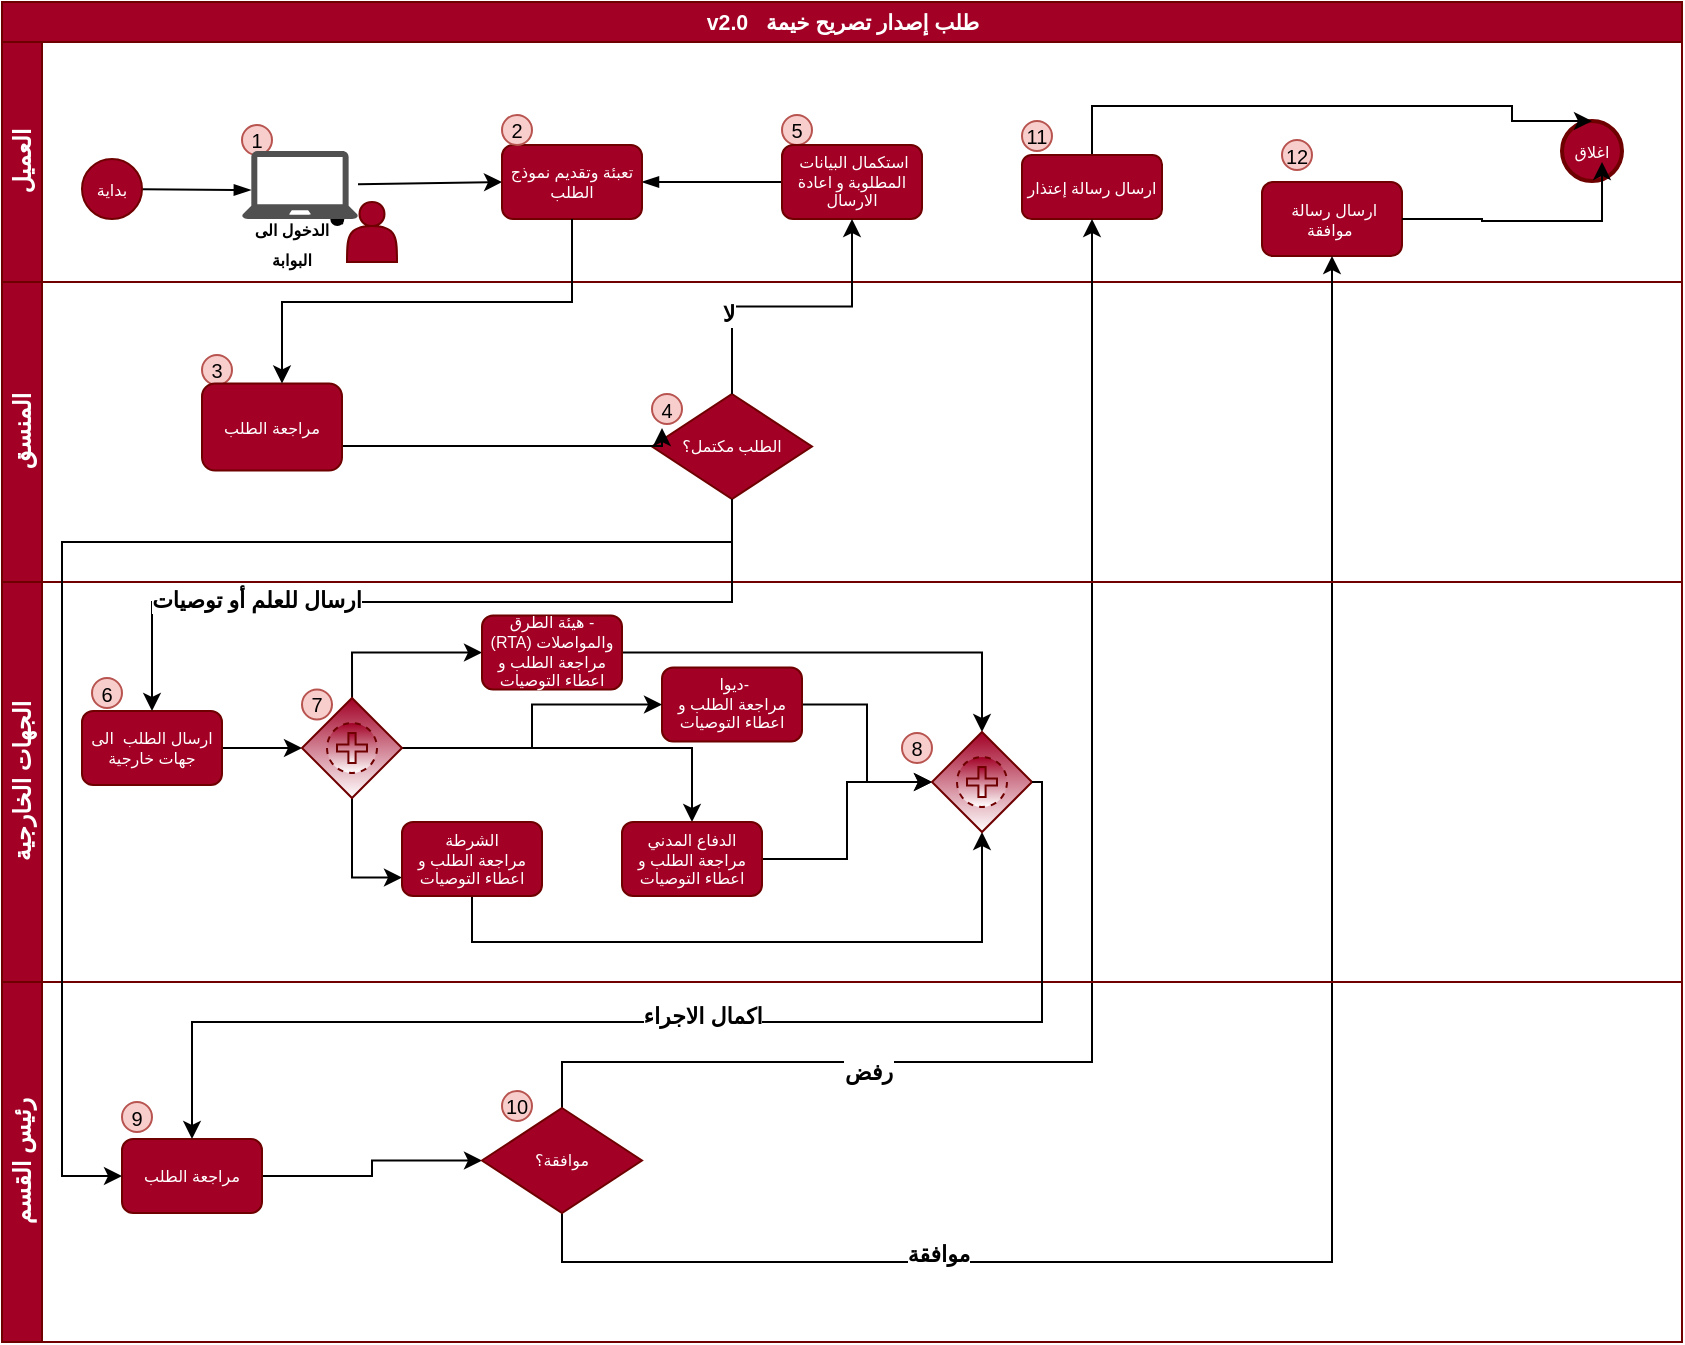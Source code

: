 <mxfile version="13.9.2" type="device"><diagram id="c7488fd3-1785-93aa-aadb-54a6760d102a" name="Page-1"><mxGraphModel dx="1019" dy="456" grid="1" gridSize="10" guides="1" tooltips="1" connect="1" arrows="1" fold="1" page="1" pageScale="1" pageWidth="1654" pageHeight="1169" background="#ffffff" math="0" shadow="0"><root><mxCell id="0"/><mxCell id="1" parent="0"/><mxCell id="2b4e8129b02d487f-1" value="&lt;b&gt;&lt;span lang=&quot;AR-SA&quot; dir=&quot;RTL&quot; style=&quot;font-size: 8.0pt ; line-height: 107% ; font-family: &amp;#34;dubai&amp;#34; , sans-serif&quot;&gt;طلب إصدار تصريح خيمة&amp;nbsp; &amp;nbsp;v2.0&lt;/span&gt;&lt;/b&gt;" style="swimlane;html=1;childLayout=stackLayout;horizontal=1;startSize=20;horizontalStack=0;rounded=0;shadow=0;labelBackgroundColor=none;strokeWidth=1;fontFamily=Verdana;fontSize=8;align=center;fillColor=#a20025;strokeColor=#6F0000;fontColor=#ffffff;" parent="1" vertex="1"><mxGeometry x="170" y="80" width="840" height="670" as="geometry"><mxRectangle x="170" y="80" width="280" height="20" as="alternateBounds"/></mxGeometry></mxCell><mxCell id="2b4e8129b02d487f-2" value="العميل" style="swimlane;html=1;startSize=20;horizontal=0;fillColor=#a20025;strokeColor=#6F0000;fontColor=#ffffff;" parent="2b4e8129b02d487f-1" vertex="1"><mxGeometry y="20" width="840" height="120" as="geometry"/></mxCell><mxCell id="KPhhI4xXO0q0EvICIsSK-14" style="edgeStyle=none;rounded=0;jumpStyle=none;orthogonalLoop=1;jettySize=auto;html=1;entryX=1;entryY=0.5;entryDx=0;entryDy=0;endArrow=blockThin;endFill=1;" parent="2b4e8129b02d487f-2" source="2b4e8129b02d487f-9" target="2b4e8129b02d487f-7" edge="1"><mxGeometry relative="1" as="geometry"/></mxCell><mxCell id="KPhhI4xXO0q0EvICIsSK-11" style="edgeStyle=none;rounded=0;jumpStyle=none;orthogonalLoop=1;jettySize=auto;html=1;entryX=0;entryY=0.5;entryDx=0;entryDy=0;endArrow=classic;endFill=1;" parent="2b4e8129b02d487f-2" source="KPhhI4xXO0q0EvICIsSK-3" target="2b4e8129b02d487f-7" edge="1"><mxGeometry relative="1" as="geometry"/></mxCell><mxCell id="KPhhI4xXO0q0EvICIsSK-13" style="edgeStyle=none;rounded=0;jumpStyle=none;orthogonalLoop=1;jettySize=auto;html=1;entryX=0.076;entryY=0.575;entryDx=0;entryDy=0;entryPerimeter=0;endArrow=blockThin;endFill=1;" parent="2b4e8129b02d487f-2" source="2b4e8129b02d487f-5" target="KPhhI4xXO0q0EvICIsSK-3" edge="1"><mxGeometry relative="1" as="geometry"/></mxCell><mxCell id="KPhhI4xXO0q0EvICIsSK-5" style="rounded=0;orthogonalLoop=1;jettySize=auto;html=1;jumpStyle=none;endArrow=oval;endFill=1;" parent="2b4e8129b02d487f-2" target="KPhhI4xXO0q0EvICIsSK-3" edge="1"><mxGeometry relative="1" as="geometry"><mxPoint x="170.397" y="91" as="sourcePoint"/></mxGeometry></mxCell><mxCell id="2vPmhwO70LCvBUlOEUrR-253" value="&lt;font style=&quot;font-size: 10px&quot;&gt;12&lt;/font&gt;" style="ellipse;whiteSpace=wrap;html=1;aspect=fixed;fillColor=#f8cecc;strokeColor=#b85450;" parent="2b4e8129b02d487f-2" vertex="1"><mxGeometry x="640" y="49" width="15" height="15" as="geometry"/></mxCell><mxCell id="KPhhI4xXO0q0EvICIsSK-12" value="&lt;font style=&quot;font-size: 10px&quot;&gt;5&lt;/font&gt;" style="ellipse;whiteSpace=wrap;html=1;aspect=fixed;fillColor=#f8cecc;strokeColor=#b85450;" parent="2b4e8129b02d487f-2" vertex="1"><mxGeometry x="390" y="36.5" width="15" height="15" as="geometry"/></mxCell><mxCell id="2b4e8129b02d487f-11" value="اغلاق" style="ellipse;whiteSpace=wrap;html=1;rounded=0;shadow=0;labelBackgroundColor=none;strokeWidth=2;fontFamily=Verdana;fontSize=8;align=center;fillColor=#a20025;strokeColor=#6F0000;fontColor=#ffffff;" parent="2b4e8129b02d487f-2" vertex="1"><mxGeometry x="780" y="39.5" width="30" height="30" as="geometry"/></mxCell><mxCell id="2b4e8129b02d487f-9" value="استكمال البيانات&amp;nbsp; المطلوبة و اعادة الارسال" style="rounded=1;whiteSpace=wrap;html=1;shadow=0;labelBackgroundColor=none;strokeWidth=1;fontFamily=Verdana;fontSize=8;align=center;fillColor=#a20025;strokeColor=#6F0000;fontColor=#ffffff;" parent="2b4e8129b02d487f-2" vertex="1"><mxGeometry x="390" y="51.5" width="70" height="37" as="geometry"/></mxCell><mxCell id="2vPmhwO70LCvBUlOEUrR-237" value="&lt;font face=&quot;dubai, sans-serif&quot;&gt;&amp;nbsp;ارسال رسالة موافقة&amp;nbsp;&lt;/font&gt;" style="rounded=1;whiteSpace=wrap;html=1;shadow=0;labelBackgroundColor=none;strokeWidth=1;fontFamily=Verdana;fontSize=8;align=center;fillColor=#a20025;strokeColor=#6F0000;fontColor=#ffffff;" parent="2b4e8129b02d487f-2" vertex="1"><mxGeometry x="630" y="70" width="70" height="37" as="geometry"/></mxCell><mxCell id="2b4e8129b02d487f-5" value="بداية" style="ellipse;whiteSpace=wrap;html=1;rounded=0;shadow=0;labelBackgroundColor=none;strokeWidth=1;fontFamily=Verdana;fontSize=8;align=center;fillColor=#a20025;strokeColor=#6F0000;fontColor=#ffffff;" parent="2b4e8129b02d487f-2" vertex="1"><mxGeometry x="40" y="58.5" width="30" height="30" as="geometry"/></mxCell><mxCell id="KPhhI4xXO0q0EvICIsSK-7" value="&lt;font style=&quot;font-size: 10px&quot;&gt;1&lt;/font&gt;" style="ellipse;whiteSpace=wrap;html=1;aspect=fixed;fillColor=#f8cecc;strokeColor=#b85450;" parent="2b4e8129b02d487f-2" vertex="1"><mxGeometry x="120" y="41.5" width="15" height="15" as="geometry"/></mxCell><mxCell id="KPhhI4xXO0q0EvICIsSK-3" value="" style="pointerEvents=1;shadow=0;dashed=0;html=1;strokeColor=none;fillColor=#505050;labelPosition=center;verticalLabelPosition=bottom;verticalAlign=top;outlineConnect=0;align=center;shape=mxgraph.office.devices.laptop;" parent="2b4e8129b02d487f-2" vertex="1"><mxGeometry x="120" y="54.5" width="58" height="34" as="geometry"/></mxCell><mxCell id="2b4e8129b02d487f-7" value="&lt;font face=&quot;dubai, sans-serif&quot;&gt;تعبئة وتقديم نموذج الطلب&lt;/font&gt;" style="rounded=1;whiteSpace=wrap;html=1;shadow=0;labelBackgroundColor=none;strokeWidth=1;fontFamily=Verdana;fontSize=8;align=center;fillColor=#a20025;strokeColor=#6F0000;fontColor=#ffffff;" parent="2b4e8129b02d487f-2" vertex="1"><mxGeometry x="250" y="51.5" width="70" height="37" as="geometry"/></mxCell><mxCell id="KPhhI4xXO0q0EvICIsSK-10" value="&lt;font style=&quot;font-size: 10px&quot;&gt;2&lt;/font&gt;" style="ellipse;whiteSpace=wrap;html=1;aspect=fixed;fillColor=#f8cecc;strokeColor=#b85450;" parent="2b4e8129b02d487f-2" vertex="1"><mxGeometry x="250" y="36.5" width="15" height="15" as="geometry"/></mxCell><mxCell id="2vPmhwO70LCvBUlOEUrR-254" value="&lt;font style=&quot;font-size: 10px&quot;&gt;11&lt;/font&gt;" style="ellipse;whiteSpace=wrap;html=1;aspect=fixed;fillColor=#f8cecc;strokeColor=#b85450;" parent="2b4e8129b02d487f-2" vertex="1"><mxGeometry x="510" y="39.5" width="15" height="15" as="geometry"/></mxCell><mxCell id="9qjWYKIaZQUtVUHGMUiL-28" style="edgeStyle=orthogonalEdgeStyle;rounded=0;orthogonalLoop=1;jettySize=auto;html=1;entryX=0.5;entryY=0;entryDx=0;entryDy=0;" parent="2b4e8129b02d487f-2" source="2vPmhwO70LCvBUlOEUrR-251" target="2b4e8129b02d487f-11" edge="1"><mxGeometry relative="1" as="geometry"><Array as="points"><mxPoint x="545" y="32"/><mxPoint x="755" y="32"/></Array></mxGeometry></mxCell><mxCell id="2vPmhwO70LCvBUlOEUrR-251" value="ارسال رسالة إعتذار" style="whiteSpace=wrap;html=1;rounded=1;shadow=0;fontFamily=Verdana;fontSize=8;fontColor=#ffffff;strokeColor=#6F0000;strokeWidth=1;fillColor=#a20025;" parent="2b4e8129b02d487f-2" vertex="1"><mxGeometry x="510" y="56.5" width="70" height="32" as="geometry"/></mxCell><mxCell id="2vPmhwO70LCvBUlOEUrR-1" value="" style="shape=actor;whiteSpace=wrap;html=1;fillColor=#a20025;strokeColor=#6F0000;fontColor=#ffffff;" parent="2b4e8129b02d487f-2" vertex="1"><mxGeometry x="172.5" y="80" width="25" height="30" as="geometry"/></mxCell><mxCell id="KPhhI4xXO0q0EvICIsSK-6" value="&lt;font style=&quot;font-size: 8px&quot;&gt;&lt;b&gt;الدخول الى البوابة&lt;/b&gt;&lt;/font&gt;" style="text;html=1;strokeColor=none;fillColor=none;align=center;verticalAlign=middle;whiteSpace=wrap;rounded=0;" parent="2b4e8129b02d487f-2" vertex="1"><mxGeometry x="120" y="90" width="50" height="20" as="geometry"/></mxCell><mxCell id="8XhYEJkAms552FnBf3nX-2" style="edgeStyle=orthogonalEdgeStyle;rounded=0;orthogonalLoop=1;jettySize=auto;html=1;entryX=0.667;entryY=0.683;entryDx=0;entryDy=0;entryPerimeter=0;" parent="2b4e8129b02d487f-2" source="2vPmhwO70LCvBUlOEUrR-237" target="2b4e8129b02d487f-11" edge="1"><mxGeometry relative="1" as="geometry"><mxPoint x="870" y="188.483" as="sourcePoint"/><mxPoint x="740" y="88.5" as="targetPoint"/></mxGeometry></mxCell><mxCell id="2b4e8129b02d487f-3" value="المنسق" style="swimlane;html=1;startSize=20;horizontal=0;fillColor=#a20025;strokeColor=#6F0000;fontColor=#ffffff;" parent="2b4e8129b02d487f-1" vertex="1"><mxGeometry y="140" width="840" height="150" as="geometry"><mxRectangle y="140" width="760" height="20" as="alternateBounds"/></mxGeometry></mxCell><mxCell id="2vPmhwO70LCvBUlOEUrR-104" value="&lt;font style=&quot;font-size: 10px&quot;&gt;4&lt;/font&gt;" style="ellipse;whiteSpace=wrap;html=1;aspect=fixed;fillColor=#f8cecc;strokeColor=#b85450;" parent="2b4e8129b02d487f-3" vertex="1"><mxGeometry x="325" y="56" width="15" height="15" as="geometry"/></mxCell><mxCell id="KPhhI4xXO0q0EvICIsSK-17" value="&lt;font style=&quot;font-size: 10px&quot;&gt;3&lt;/font&gt;" style="ellipse;whiteSpace=wrap;html=1;aspect=fixed;fillColor=#f8cecc;strokeColor=#b85450;" parent="2b4e8129b02d487f-3" vertex="1"><mxGeometry x="100" y="36.5" width="15" height="15" as="geometry"/></mxCell><mxCell id="2vPmhwO70LCvBUlOEUrR-84" value="الطلب مكتمل؟" style="strokeWidth=1;html=1;shape=mxgraph.flowchart.decision;whiteSpace=wrap;rounded=1;shadow=0;labelBackgroundColor=none;fontFamily=Verdana;fontSize=8;align=center;fillColor=#a20025;strokeColor=#6F0000;fontColor=#ffffff;" parent="2b4e8129b02d487f-3" vertex="1"><mxGeometry x="325" y="56" width="80" height="52.5" as="geometry"/></mxCell><mxCell id="NlYpHI1q_w7bWbI7-Xtg-11" style="edgeStyle=orthogonalEdgeStyle;rounded=0;orthogonalLoop=1;jettySize=auto;html=1;" parent="2b4e8129b02d487f-3" source="2b4e8129b02d487f-12" edge="1"><mxGeometry relative="1" as="geometry"><mxPoint x="330" y="73" as="targetPoint"/><Array as="points"><mxPoint x="230" y="82"/><mxPoint x="230" y="82"/></Array></mxGeometry></mxCell><mxCell id="2b4e8129b02d487f-12" value="&lt;font face=&quot;dubai, sans-serif&quot;&gt;مراجعة الطلب&lt;/font&gt;" style="rounded=1;whiteSpace=wrap;html=1;shadow=0;labelBackgroundColor=none;strokeWidth=1;fontFamily=Verdana;fontSize=8;align=center;fillColor=#a20025;strokeColor=#6F0000;fontColor=#ffffff;" parent="2b4e8129b02d487f-3" vertex="1"><mxGeometry x="100" y="50.75" width="70" height="43.5" as="geometry"/></mxCell><mxCell id="9qjWYKIaZQUtVUHGMUiL-2" style="edgeStyle=orthogonalEdgeStyle;rounded=0;orthogonalLoop=1;jettySize=auto;html=1;entryX=0.5;entryY=1;entryDx=0;entryDy=0;" parent="2b4e8129b02d487f-1" source="2vPmhwO70LCvBUlOEUrR-84" target="2b4e8129b02d487f-9" edge="1"><mxGeometry relative="1" as="geometry"/></mxCell><mxCell id="9qjWYKIaZQUtVUHGMUiL-3" value="&lt;b&gt;لا&lt;/b&gt;" style="edgeLabel;html=1;align=center;verticalAlign=middle;resizable=0;points=[];" parent="9qjWYKIaZQUtVUHGMUiL-2" vertex="1" connectable="0"><mxGeometry x="-0.454" y="2" relative="1" as="geometry"><mxPoint as="offset"/></mxGeometry></mxCell><mxCell id="NlYpHI1q_w7bWbI7-Xtg-8" style="edgeStyle=orthogonalEdgeStyle;rounded=0;orthogonalLoop=1;jettySize=auto;html=1;" parent="2b4e8129b02d487f-1" source="2b4e8129b02d487f-7" target="2b4e8129b02d487f-12" edge="1"><mxGeometry relative="1" as="geometry"><Array as="points"><mxPoint x="285" y="150"/><mxPoint x="140" y="150"/></Array><mxPoint x="140" y="167.5" as="targetPoint"/></mxGeometry></mxCell><mxCell id="5E4f_Oo4Lrb7uaA3FLPY-1" style="edgeStyle=orthogonalEdgeStyle;rounded=0;orthogonalLoop=1;jettySize=auto;html=1;entryX=0.5;entryY=1;entryDx=0;entryDy=0;" parent="2b4e8129b02d487f-1" source="Q4lTZ7tScbixVf-MBjZn-10" target="2vPmhwO70LCvBUlOEUrR-251" edge="1"><mxGeometry relative="1" as="geometry"><Array as="points"><mxPoint x="280" y="530"/><mxPoint x="545" y="530"/></Array></mxGeometry></mxCell><mxCell id="5E4f_Oo4Lrb7uaA3FLPY-3" value="&lt;b&gt;رفض&lt;/b&gt;" style="edgeLabel;html=1;align=center;verticalAlign=middle;resizable=0;points=[];" parent="5E4f_Oo4Lrb7uaA3FLPY-1" vertex="1" connectable="0"><mxGeometry x="-0.505" y="-5" relative="1" as="geometry"><mxPoint as="offset"/></mxGeometry></mxCell><mxCell id="5E4f_Oo4Lrb7uaA3FLPY-2" style="edgeStyle=orthogonalEdgeStyle;rounded=0;orthogonalLoop=1;jettySize=auto;html=1;exitX=0.463;exitY=0.872;exitDx=0;exitDy=0;exitPerimeter=0;" parent="2b4e8129b02d487f-1" source="Q4lTZ7tScbixVf-MBjZn-10" target="2vPmhwO70LCvBUlOEUrR-237" edge="1"><mxGeometry relative="1" as="geometry"><Array as="points"><mxPoint x="277" y="589"/><mxPoint x="280" y="589"/><mxPoint x="280" y="630"/><mxPoint x="665" y="630"/></Array></mxGeometry></mxCell><mxCell id="5E4f_Oo4Lrb7uaA3FLPY-4" value="&lt;b&gt;موافقة&lt;/b&gt;" style="edgeLabel;html=1;align=center;verticalAlign=middle;resizable=0;points=[];" parent="5E4f_Oo4Lrb7uaA3FLPY-2" vertex="1" connectable="0"><mxGeometry x="-0.486" y="4" relative="1" as="geometry"><mxPoint as="offset"/></mxGeometry></mxCell><mxCell id="2vPmhwO70LCvBUlOEUrR-54" value="الجهات الخارجية" style="swimlane;html=1;startSize=20;horizontal=0;fillColor=#a20025;strokeColor=#6F0000;fontColor=#ffffff;" parent="2b4e8129b02d487f-1" vertex="1"><mxGeometry y="290" width="840" height="200" as="geometry"/></mxCell><mxCell id="2vPmhwO70LCvBUlOEUrR-58" value="&lt;font style=&quot;font-size: 10px&quot;&gt;6&lt;/font&gt;" style="ellipse;whiteSpace=wrap;html=1;aspect=fixed;fillColor=#f8cecc;strokeColor=#b85450;" parent="2vPmhwO70LCvBUlOEUrR-54" vertex="1"><mxGeometry x="45" y="48" width="15" height="15" as="geometry"/></mxCell><mxCell id="2vPmhwO70LCvBUlOEUrR-109" style="edgeStyle=orthogonalEdgeStyle;rounded=0;orthogonalLoop=1;jettySize=auto;html=1;fontSize=8;" parent="2vPmhwO70LCvBUlOEUrR-54" source="2vPmhwO70LCvBUlOEUrR-59" target="DfP7AWgUJt8DFlamqgdr-3" edge="1"><mxGeometry relative="1" as="geometry"><mxPoint x="240" y="60.069" as="targetPoint"/></mxGeometry></mxCell><mxCell id="2vPmhwO70LCvBUlOEUrR-112" value="&lt;font style=&quot;font-size: 10px&quot;&gt;7&lt;/font&gt;" style="ellipse;whiteSpace=wrap;html=1;aspect=fixed;fillColor=#f8cecc;strokeColor=#b85450;" parent="2vPmhwO70LCvBUlOEUrR-54" vertex="1"><mxGeometry x="150" y="53.75" width="15" height="15" as="geometry"/></mxCell><mxCell id="2vPmhwO70LCvBUlOEUrR-59" value="&lt;span lang=&quot;AR-SA&quot; dir=&quot;RTL&quot; style=&quot;line-height: 107% ; font-family: &amp;#34;dubai&amp;#34; , sans-serif&quot;&gt;&lt;font style=&quot;font-size: 8px&quot;&gt;ارسال الطلب&amp;nbsp; الى جهات خارجية&lt;/font&gt;&lt;/span&gt;" style="rounded=1;whiteSpace=wrap;html=1;shadow=0;labelBackgroundColor=none;strokeWidth=1;fontFamily=Verdana;fontSize=8;align=center;fillColor=#a20025;strokeColor=#6F0000;fontColor=#ffffff;" parent="2vPmhwO70LCvBUlOEUrR-54" vertex="1"><mxGeometry x="40" y="64.5" width="70" height="37" as="geometry"/></mxCell><mxCell id="QKXiEo99n_IPJyR8f-AS-10" style="edgeStyle=orthogonalEdgeStyle;rounded=0;orthogonalLoop=1;jettySize=auto;html=1;entryX=0;entryY=0.75;entryDx=0;entryDy=0;" parent="2vPmhwO70LCvBUlOEUrR-54" source="DfP7AWgUJt8DFlamqgdr-3" target="QKXiEo99n_IPJyR8f-AS-6" edge="1"><mxGeometry relative="1" as="geometry"><mxPoint x="175.034" y="112.216" as="sourcePoint"/></mxGeometry></mxCell><mxCell id="QKXiEo99n_IPJyR8f-AS-13" style="edgeStyle=orthogonalEdgeStyle;rounded=0;orthogonalLoop=1;jettySize=auto;html=1;" parent="2vPmhwO70LCvBUlOEUrR-54" source="DfP7AWgUJt8DFlamqgdr-3" target="QKXiEo99n_IPJyR8f-AS-12" edge="1"><mxGeometry relative="1" as="geometry"><mxPoint x="199.94" y="87.31" as="sourcePoint"/></mxGeometry></mxCell><mxCell id="QKXiEo99n_IPJyR8f-AS-14" style="edgeStyle=orthogonalEdgeStyle;rounded=0;orthogonalLoop=1;jettySize=auto;html=1;entryX=0;entryY=0.5;entryDx=0;entryDy=0;" parent="2vPmhwO70LCvBUlOEUrR-54" target="QKXiEo99n_IPJyR8f-AS-2" edge="1"><mxGeometry relative="1" as="geometry"><Array as="points"><mxPoint x="175" y="35"/></Array><mxPoint x="175.034" y="62.284" as="sourcePoint"/></mxGeometry></mxCell><mxCell id="QKXiEo99n_IPJyR8f-AS-18" style="edgeStyle=orthogonalEdgeStyle;rounded=0;orthogonalLoop=1;jettySize=auto;html=1;" parent="2vPmhwO70LCvBUlOEUrR-54" source="QKXiEo99n_IPJyR8f-AS-2" target="DfP7AWgUJt8DFlamqgdr-5" edge="1"><mxGeometry relative="1" as="geometry"><mxPoint x="475.0" y="79.75" as="targetPoint"/></mxGeometry></mxCell><mxCell id="QKXiEo99n_IPJyR8f-AS-2" value="&lt;span lang=&quot;AR-SA&quot; dir=&quot;RTL&quot; style=&quot;line-height: 107%&quot;&gt;&lt;font&gt;&lt;font face=&quot;dubai, sans-serif&quot;&gt;-&lt;span&gt;&#9;&lt;/span&gt;هيئة الطرق والمواصلات (RTA)&lt;/font&gt;&lt;br&gt;&lt;font face=&quot;dubai, sans-serif&quot;&gt;مراجعة الطلب و اعطاء التوصيات&lt;/font&gt;&lt;/font&gt;&lt;/span&gt;" style="rounded=1;whiteSpace=wrap;html=1;shadow=0;labelBackgroundColor=none;strokeWidth=1;fontFamily=Verdana;fontSize=8;align=center;fillColor=#a20025;strokeColor=#6F0000;fontColor=#ffffff;" parent="2vPmhwO70LCvBUlOEUrR-54" vertex="1"><mxGeometry x="240" y="16.75" width="70" height="37" as="geometry"/></mxCell><mxCell id="QKXiEo99n_IPJyR8f-AS-17" style="edgeStyle=orthogonalEdgeStyle;rounded=0;orthogonalLoop=1;jettySize=auto;html=1;" parent="2vPmhwO70LCvBUlOEUrR-54" source="QKXiEo99n_IPJyR8f-AS-7" target="DfP7AWgUJt8DFlamqgdr-5" edge="1"><mxGeometry relative="1" as="geometry"><mxPoint x="450" y="104.75" as="targetPoint"/></mxGeometry></mxCell><mxCell id="QKXiEo99n_IPJyR8f-AS-7" value="&lt;span lang=&quot;AR-SA&quot; dir=&quot;RTL&quot; style=&quot;line-height: 107%&quot;&gt;&lt;font&gt;&lt;font face=&quot;dubai, sans-serif&quot;&gt;-ديوا&amp;nbsp;&lt;/font&gt;&lt;br&gt;&lt;font face=&quot;dubai, sans-serif&quot;&gt;مراجعة الطلب و اعطاء التوصيات&lt;/font&gt;&lt;/font&gt;&lt;/span&gt;" style="rounded=1;whiteSpace=wrap;html=1;shadow=0;labelBackgroundColor=none;strokeWidth=1;fontFamily=Verdana;fontSize=8;align=center;fillColor=#a20025;strokeColor=#6F0000;fontColor=#ffffff;" parent="2vPmhwO70LCvBUlOEUrR-54" vertex="1"><mxGeometry x="330" y="42.75" width="70" height="37" as="geometry"/></mxCell><mxCell id="QKXiEo99n_IPJyR8f-AS-15" style="edgeStyle=orthogonalEdgeStyle;rounded=0;orthogonalLoop=1;jettySize=auto;html=1;" parent="2vPmhwO70LCvBUlOEUrR-54" source="QKXiEo99n_IPJyR8f-AS-6" target="DfP7AWgUJt8DFlamqgdr-5" edge="1"><mxGeometry relative="1" as="geometry"><Array as="points"><mxPoint x="235" y="180"/><mxPoint x="490" y="180"/></Array><mxPoint x="475.0" y="129.75" as="targetPoint"/></mxGeometry></mxCell><mxCell id="QKXiEo99n_IPJyR8f-AS-6" value="&lt;span lang=&quot;AR-SA&quot; dir=&quot;RTL&quot; style=&quot;line-height: 107%&quot;&gt;&lt;font&gt;&lt;font face=&quot;dubai, sans-serif&quot;&gt;الشرطة&lt;/font&gt;&lt;br&gt;&lt;font face=&quot;dubai, sans-serif&quot;&gt;مراجعة الطلب و اعطاء التوصيات&lt;/font&gt;&lt;/font&gt;&lt;/span&gt;" style="rounded=1;whiteSpace=wrap;html=1;shadow=0;labelBackgroundColor=none;strokeWidth=1;fontFamily=Verdana;fontSize=8;align=center;fillColor=#a20025;strokeColor=#6F0000;fontColor=#ffffff;" parent="2vPmhwO70LCvBUlOEUrR-54" vertex="1"><mxGeometry x="200" y="120.0" width="70" height="37" as="geometry"/></mxCell><mxCell id="QKXiEo99n_IPJyR8f-AS-16" style="edgeStyle=orthogonalEdgeStyle;rounded=0;orthogonalLoop=1;jettySize=auto;html=1;entryX=0;entryY=0.5;entryDx=0;entryDy=0;" parent="2vPmhwO70LCvBUlOEUrR-54" source="QKXiEo99n_IPJyR8f-AS-12" target="DfP7AWgUJt8DFlamqgdr-5" edge="1"><mxGeometry relative="1" as="geometry"><mxPoint x="450.06" y="104.81" as="targetPoint"/></mxGeometry></mxCell><mxCell id="QKXiEo99n_IPJyR8f-AS-12" value="&lt;span lang=&quot;AR-SA&quot; dir=&quot;RTL&quot; style=&quot;line-height: 107%&quot;&gt;&lt;font&gt;&lt;font face=&quot;dubai, sans-serif&quot;&gt;الدفاع المدني&lt;/font&gt;&lt;br&gt;&lt;font face=&quot;dubai, sans-serif&quot;&gt;مراجعة الطلب و اعطاء التوصيات&lt;/font&gt;&lt;/font&gt;&lt;/span&gt;" style="rounded=1;whiteSpace=wrap;html=1;shadow=0;labelBackgroundColor=none;strokeWidth=1;fontFamily=Verdana;fontSize=8;align=center;fillColor=#a20025;strokeColor=#6F0000;fontColor=#ffffff;" parent="2vPmhwO70LCvBUlOEUrR-54" vertex="1"><mxGeometry x="310" y="120.0" width="70" height="37" as="geometry"/></mxCell><mxCell id="QKXiEo99n_IPJyR8f-AS-23" value="&lt;font style=&quot;font-size: 10px&quot;&gt;8&lt;/font&gt;" style="ellipse;whiteSpace=wrap;html=1;aspect=fixed;fillColor=#f8cecc;strokeColor=#b85450;" parent="2vPmhwO70LCvBUlOEUrR-54" vertex="1"><mxGeometry x="450" y="75.5" width="15" height="15" as="geometry"/></mxCell><mxCell id="DfP7AWgUJt8DFlamqgdr-4" style="edgeStyle=orthogonalEdgeStyle;rounded=0;orthogonalLoop=1;jettySize=auto;html=1;" parent="2vPmhwO70LCvBUlOEUrR-54" source="DfP7AWgUJt8DFlamqgdr-3" target="QKXiEo99n_IPJyR8f-AS-7" edge="1"><mxGeometry relative="1" as="geometry"/></mxCell><mxCell id="DfP7AWgUJt8DFlamqgdr-3" value="" style="shape=mxgraph.bpmn.shape;html=1;verticalLabelPosition=bottom;labelBackgroundColor=#ffffff;verticalAlign=top;align=center;perimeter=rhombusPerimeter;background=gateway;outlineConnect=0;outline=eventNonint;symbol=parallelMultiple;fillColor=#a20025;strokeColor=#6F0000;fontColor=#ffffff;gradientColor=#ffffff;" parent="2vPmhwO70LCvBUlOEUrR-54" vertex="1"><mxGeometry x="150" y="58" width="50" height="50" as="geometry"/></mxCell><mxCell id="DfP7AWgUJt8DFlamqgdr-5" value="" style="shape=mxgraph.bpmn.shape;html=1;verticalLabelPosition=bottom;labelBackgroundColor=#ffffff;verticalAlign=top;align=center;perimeter=rhombusPerimeter;background=gateway;outlineConnect=0;outline=eventNonint;symbol=parallelMultiple;fillColor=#a20025;strokeColor=#6F0000;fontColor=#ffffff;gradientColor=#ffffff;" parent="2vPmhwO70LCvBUlOEUrR-54" vertex="1"><mxGeometry x="465" y="75" width="50" height="50" as="geometry"/></mxCell><mxCell id="Q4lTZ7tScbixVf-MBjZn-1" value="رئيس القسم" style="swimlane;html=1;startSize=20;horizontal=0;fillColor=#a20025;strokeColor=#6F0000;fontColor=#ffffff;" parent="2b4e8129b02d487f-1" vertex="1"><mxGeometry y="490" width="840" height="180" as="geometry"/></mxCell><mxCell id="Q4lTZ7tScbixVf-MBjZn-3" value="&lt;font style=&quot;font-size: 10px&quot;&gt;9&lt;/font&gt;" style="ellipse;whiteSpace=wrap;html=1;aspect=fixed;fillColor=#f8cecc;strokeColor=#b85450;" parent="Q4lTZ7tScbixVf-MBjZn-1" vertex="1"><mxGeometry x="60" y="60" width="15" height="15" as="geometry"/></mxCell><mxCell id="Q4lTZ7tScbixVf-MBjZn-4" value="&lt;font style=&quot;font-size: 10px&quot;&gt;10&lt;/font&gt;" style="ellipse;whiteSpace=wrap;html=1;aspect=fixed;fillColor=#f8cecc;strokeColor=#b85450;" parent="Q4lTZ7tScbixVf-MBjZn-1" vertex="1"><mxGeometry x="250" y="54.5" width="15" height="15" as="geometry"/></mxCell><mxCell id="QKXiEo99n_IPJyR8f-AS-22" style="edgeStyle=orthogonalEdgeStyle;rounded=0;orthogonalLoop=1;jettySize=auto;html=1;" parent="Q4lTZ7tScbixVf-MBjZn-1" source="Q4lTZ7tScbixVf-MBjZn-7" target="Q4lTZ7tScbixVf-MBjZn-10" edge="1"><mxGeometry relative="1" as="geometry"/></mxCell><mxCell id="Q4lTZ7tScbixVf-MBjZn-7" value="&lt;span lang=&quot;AR-SA&quot; dir=&quot;RTL&quot; style=&quot;line-height: 107% ; font-family: &amp;#34;dubai&amp;#34; , sans-serif&quot;&gt;&lt;font style=&quot;font-size: 8px&quot;&gt;مراجعة الطلب&lt;/font&gt;&lt;/span&gt;" style="rounded=1;whiteSpace=wrap;html=1;shadow=0;labelBackgroundColor=none;strokeWidth=1;fontFamily=Verdana;fontSize=8;align=center;fillColor=#a20025;strokeColor=#6F0000;fontColor=#ffffff;" parent="Q4lTZ7tScbixVf-MBjZn-1" vertex="1"><mxGeometry x="60" y="78.5" width="70" height="37" as="geometry"/></mxCell><mxCell id="Q4lTZ7tScbixVf-MBjZn-10" value="موافقة؟" style="strokeWidth=1;html=1;shape=mxgraph.flowchart.decision;whiteSpace=wrap;rounded=1;shadow=0;labelBackgroundColor=none;fontFamily=Verdana;fontSize=8;align=center;fillColor=#a20025;strokeColor=#6F0000;fontColor=#ffffff;" parent="Q4lTZ7tScbixVf-MBjZn-1" vertex="1"><mxGeometry x="240" y="63" width="80" height="52.5" as="geometry"/></mxCell><mxCell id="QKXiEo99n_IPJyR8f-AS-9" style="edgeStyle=orthogonalEdgeStyle;rounded=0;orthogonalLoop=1;jettySize=auto;html=1;" parent="2b4e8129b02d487f-1" source="2vPmhwO70LCvBUlOEUrR-84" target="2vPmhwO70LCvBUlOEUrR-59" edge="1"><mxGeometry relative="1" as="geometry"><Array as="points"><mxPoint x="365" y="300"/><mxPoint x="75" y="300"/></Array></mxGeometry></mxCell><mxCell id="DfP7AWgUJt8DFlamqgdr-2" value="ارسال للعلم أو توصيات" style="edgeLabel;html=1;align=center;verticalAlign=middle;resizable=0;points=[];fontStyle=1" parent="QKXiEo99n_IPJyR8f-AS-9" vertex="1" connectable="0"><mxGeometry x="0.461" y="-1" relative="1" as="geometry"><mxPoint as="offset"/></mxGeometry></mxCell><mxCell id="QKXiEo99n_IPJyR8f-AS-19" style="edgeStyle=orthogonalEdgeStyle;rounded=0;orthogonalLoop=1;jettySize=auto;html=1;entryX=0.5;entryY=0;entryDx=0;entryDy=0;exitX=1;exitY=0.5;exitDx=0;exitDy=0;" parent="2b4e8129b02d487f-1" source="DfP7AWgUJt8DFlamqgdr-5" target="Q4lTZ7tScbixVf-MBjZn-7" edge="1"><mxGeometry relative="1" as="geometry"><Array as="points"><mxPoint x="520" y="390"/><mxPoint x="520" y="510"/><mxPoint x="95" y="510"/></Array><mxPoint x="520" y="420" as="sourcePoint"/></mxGeometry></mxCell><mxCell id="DfP7AWgUJt8DFlamqgdr-6" value="&lt;b&gt;اكمال الاجراء&lt;/b&gt;" style="edgeLabel;html=1;align=center;verticalAlign=middle;resizable=0;points=[];" parent="QKXiEo99n_IPJyR8f-AS-19" vertex="1" connectable="0"><mxGeometry x="-0.028" y="-3" relative="1" as="geometry"><mxPoint as="offset"/></mxGeometry></mxCell><mxCell id="DfP7AWgUJt8DFlamqgdr-1" style="edgeStyle=orthogonalEdgeStyle;rounded=0;orthogonalLoop=1;jettySize=auto;html=1;entryX=0;entryY=0.5;entryDx=0;entryDy=0;" parent="2b4e8129b02d487f-1" source="2vPmhwO70LCvBUlOEUrR-84" target="Q4lTZ7tScbixVf-MBjZn-7" edge="1"><mxGeometry relative="1" as="geometry"><Array as="points"><mxPoint x="365" y="270"/><mxPoint x="30" y="270"/><mxPoint x="30" y="587"/></Array></mxGeometry></mxCell></root></mxGraphModel></diagram></mxfile>